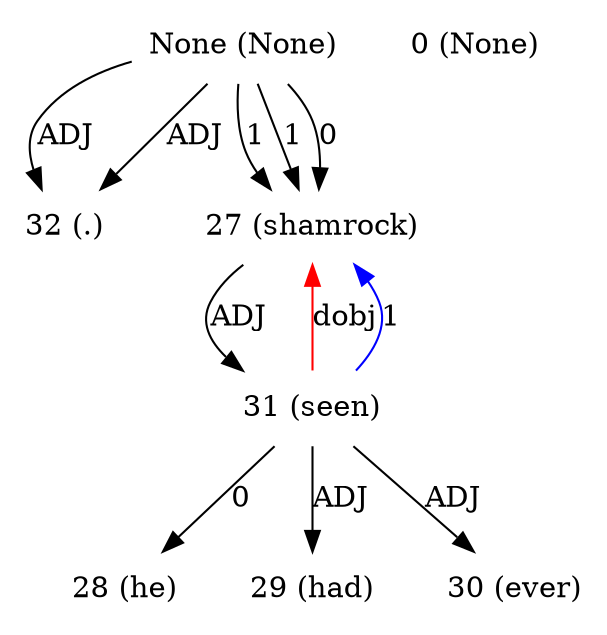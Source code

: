 digraph G{
edge [dir=forward]
node [shape=plaintext]

None [label="None (None)"]
None -> 32 [label="ADJ"]
None [label="None (None)"]
None -> 32 [label="ADJ"]
None [label="None (None)"]
None -> 27 [label="1"]
None [label="None (None)"]
None -> 27 [label="1"]
None [label="None (None)"]
None -> 27 [label="0"]
0 [label="0 (None)"]
27 [label="27 (shamrock)"]
27 -> 31 [label="ADJ"]
31 -> 27 [label="dobj", color="red"]
28 [label="28 (he)"]
29 [label="29 (had)"]
30 [label="30 (ever)"]
31 [label="31 (seen)"]
31 -> 27 [label="1", color="blue"]
31 -> 28 [label="0"]
31 -> 29 [label="ADJ"]
31 -> 30 [label="ADJ"]
32 [label="32 (.)"]
}
